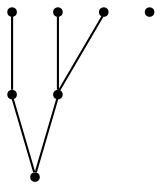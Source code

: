 graph {
  node [shape=point,comment="{\"directed\":false,\"doi\":\"10.1007/978-3-319-27261-0_37\",\"figure\":\"4\"}"]

  v0 [pos="738.5426538673009,1488.924755365279"]
  v1 [pos="740.2887918172854,1425.7544426561167"]
  v2 [pos="738.5426538673009,1327.8271586023482"]
  v3 [pos="517.3824232618726,1297.1371572270593"]
  v4 [pos="641.3354848514399,1554.4010737802867"]
  v5 [pos="534.8123264949564,1425.7544426561167"]
  v6 [pos="543.0031823728322,1489.053965446467"]

  v3 -- v5 [id="-3",pos="517.3824232618726,1297.1371572270593 534.8123264949564,1425.7544426561167 534.8123264949564,1425.7544426561167 534.8123264949564,1425.7544426561167"]
  v5 -- v2 [id="-6",pos="534.8123264949564,1425.7544426561167 543.2948624448125,1327.8219126221816 543.2948624448125,1327.8219126221816 543.2948624448125,1327.8219126221816 738.5426538673009,1327.8271586023482 738.5426538673009,1327.8271586023482 738.5426538673009,1327.8271586023482"]
  v1 -- v2 [id="-10",pos="740.2887918172854,1425.7544426561167 738.5426538673009,1327.8271586023482 738.5426538673009,1327.8271586023482 738.5426538673009,1327.8271586023482"]
  v0 -- v1 [id="-11",pos="738.5426538673009,1488.924755365279 740.2887918172854,1425.7544426561167 740.2887918172854,1425.7544426561167 740.2887918172854,1425.7544426561167"]
  v6 -- v5 [id="-12",pos="543.0031823728322,1489.053965446467 534.8123264949564,1425.7544426561167 534.8123264949564,1425.7544426561167 534.8123264949564,1425.7544426561167"]
}